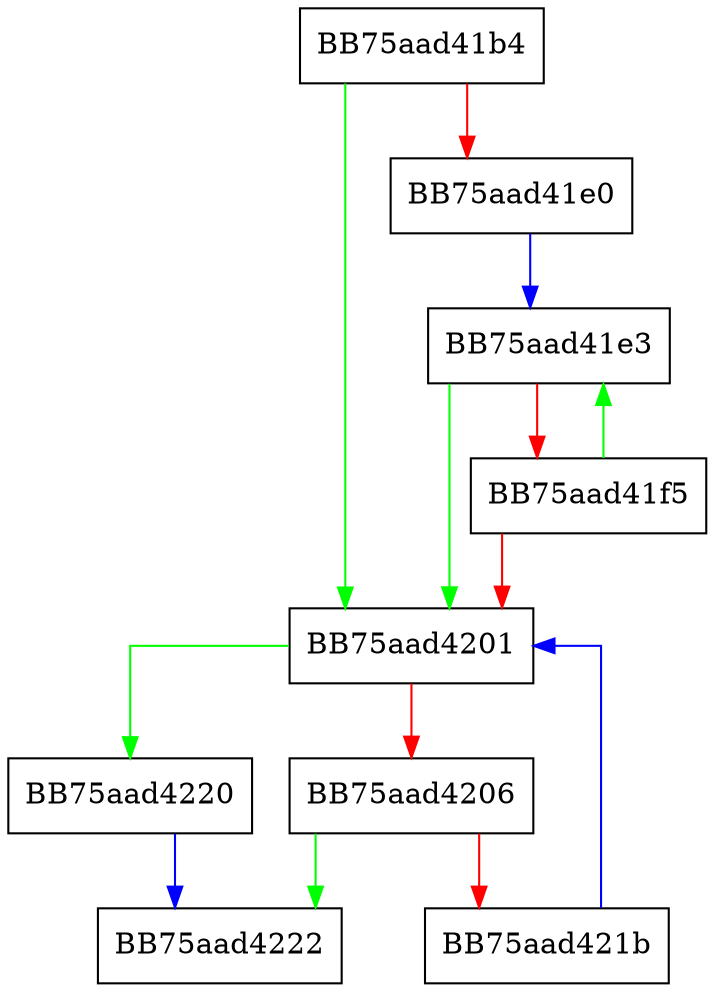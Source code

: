 digraph max_expand {
  node [shape="box"];
  graph [splines=ortho];
  BB75aad41b4 -> BB75aad4201 [color="green"];
  BB75aad41b4 -> BB75aad41e0 [color="red"];
  BB75aad41e0 -> BB75aad41e3 [color="blue"];
  BB75aad41e3 -> BB75aad4201 [color="green"];
  BB75aad41e3 -> BB75aad41f5 [color="red"];
  BB75aad41f5 -> BB75aad41e3 [color="green"];
  BB75aad41f5 -> BB75aad4201 [color="red"];
  BB75aad4201 -> BB75aad4220 [color="green"];
  BB75aad4201 -> BB75aad4206 [color="red"];
  BB75aad4206 -> BB75aad4222 [color="green"];
  BB75aad4206 -> BB75aad421b [color="red"];
  BB75aad421b -> BB75aad4201 [color="blue"];
  BB75aad4220 -> BB75aad4222 [color="blue"];
}